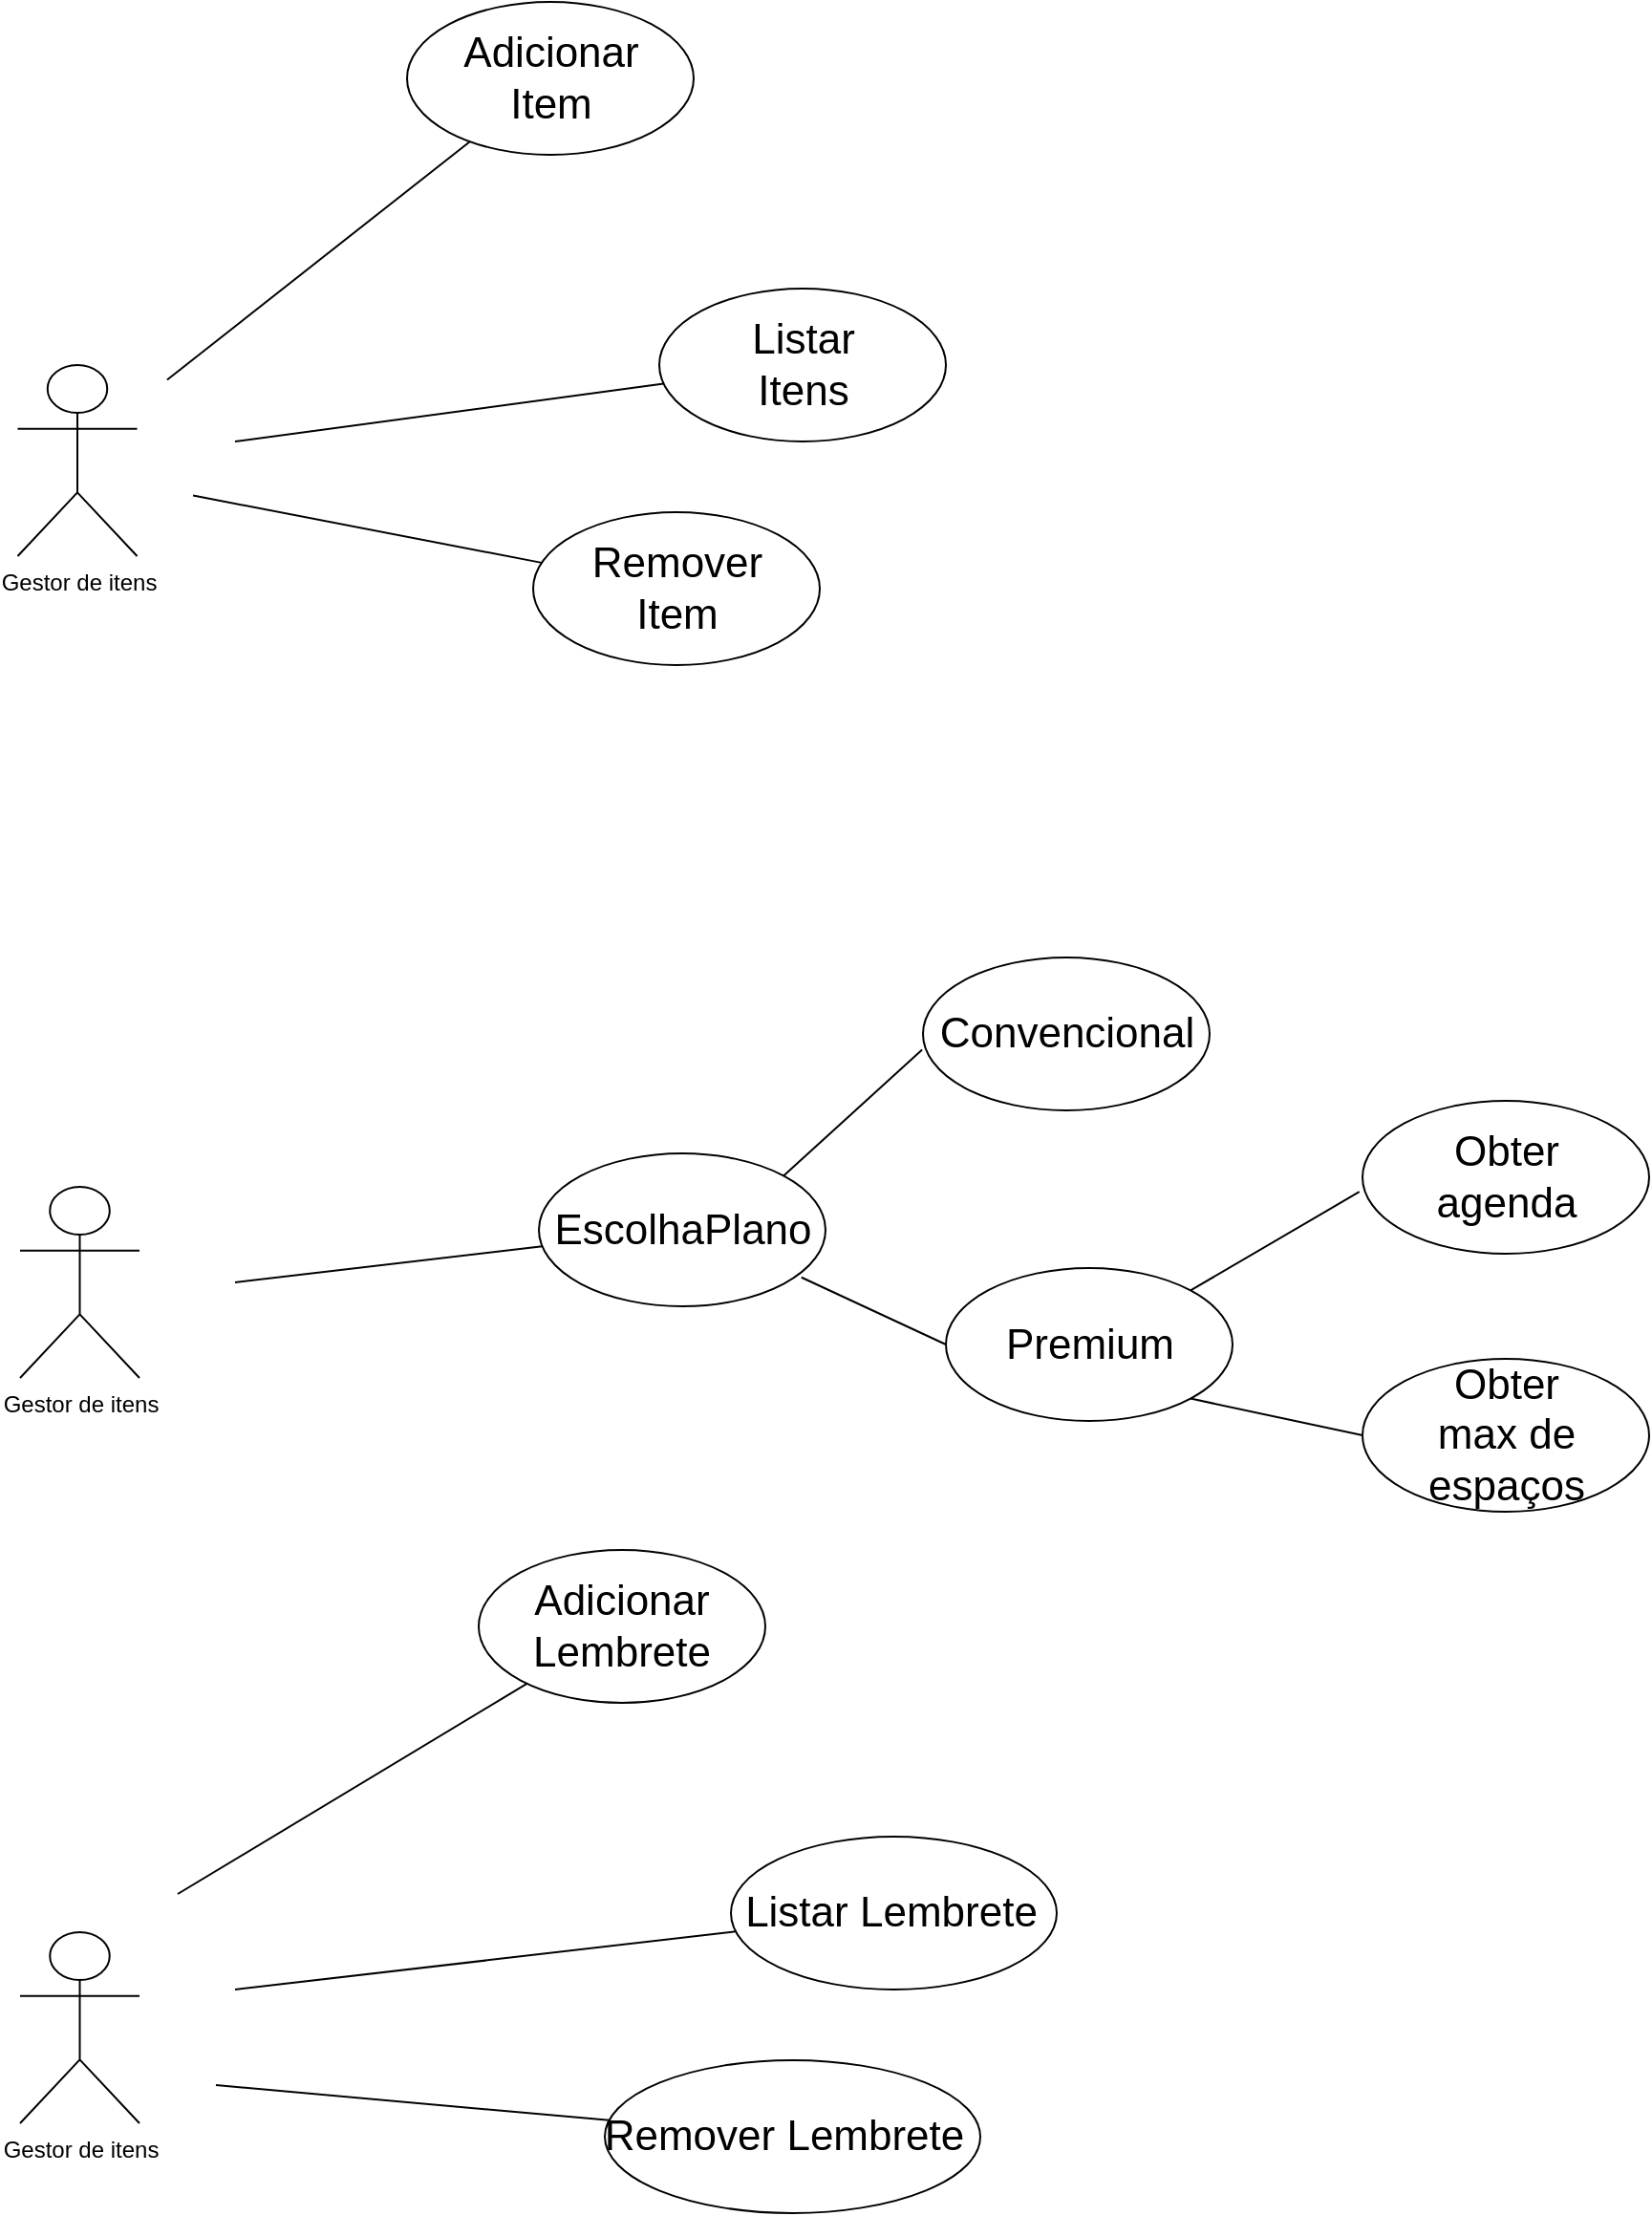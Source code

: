 <mxfile version="22.1.22" type="embed">
  <diagram id="C5RBs43oDa-KdzZeNtuy" name="Page-1">
    <mxGraphModel dx="652" dy="536" grid="1" gridSize="10" guides="1" tooltips="1" connect="1" arrows="1" fold="1" page="1" pageScale="1" pageWidth="827" pageHeight="1169" math="0" shadow="0">
      <root>
        <mxCell id="WIyWlLk6GJQsqaUBKTNV-0" />
        <mxCell id="WIyWlLk6GJQsqaUBKTNV-1" parent="WIyWlLk6GJQsqaUBKTNV-0" />
        <mxCell id="tpA9KlKDDthIMWe6Qa9L-3" value="" style="ellipse;whiteSpace=wrap;html=1;" parent="WIyWlLk6GJQsqaUBKTNV-1" vertex="1">
          <mxGeometry x="270" y="120" width="150" height="80" as="geometry" />
        </mxCell>
        <mxCell id="tpA9KlKDDthIMWe6Qa9L-2" value="&lt;font style=&quot;font-size: 22px;&quot;&gt;Adicionar Item&lt;/font&gt;" style="text;html=1;align=center;verticalAlign=middle;whiteSpace=wrap;rounded=0;arcSize=12;imageHeight=24;" parent="WIyWlLk6GJQsqaUBKTNV-1" vertex="1">
          <mxGeometry x="307.5" y="147.5" width="75" height="25" as="geometry" />
        </mxCell>
        <mxCell id="tpA9KlKDDthIMWe6Qa9L-5" value="" style="endArrow=none;html=1;rounded=0;exitX=0.763;exitY=0.097;exitDx=0;exitDy=0;exitPerimeter=0;" parent="WIyWlLk6GJQsqaUBKTNV-1" target="tpA9KlKDDthIMWe6Qa9L-3" edge="1">
          <mxGeometry width="50" height="50" relative="1" as="geometry">
            <mxPoint x="144.45" y="317.76" as="sourcePoint" />
            <mxPoint x="200" y="260" as="targetPoint" />
          </mxGeometry>
        </mxCell>
        <mxCell id="tpA9KlKDDthIMWe6Qa9L-6" value="" style="ellipse;whiteSpace=wrap;html=1;" parent="WIyWlLk6GJQsqaUBKTNV-1" vertex="1">
          <mxGeometry x="402" y="270" width="150" height="80" as="geometry" />
        </mxCell>
        <mxCell id="tpA9KlKDDthIMWe6Qa9L-7" value="&lt;font style=&quot;font-size: 22px;&quot;&gt;Listar Itens&lt;/font&gt;" style="text;html=1;align=center;verticalAlign=middle;whiteSpace=wrap;rounded=0;arcSize=12;imageHeight=24;" parent="WIyWlLk6GJQsqaUBKTNV-1" vertex="1">
          <mxGeometry x="439.5" y="297.5" width="75" height="25" as="geometry" />
        </mxCell>
        <mxCell id="tpA9KlKDDthIMWe6Qa9L-8" value="" style="endArrow=none;html=1;rounded=0;exitX=1;exitY=0.5;exitDx=0;exitDy=0;" parent="WIyWlLk6GJQsqaUBKTNV-1" target="tpA9KlKDDthIMWe6Qa9L-6" edge="1">
          <mxGeometry width="50" height="50" relative="1" as="geometry">
            <mxPoint x="180" y="350" as="sourcePoint" />
            <mxPoint x="332" y="410" as="targetPoint" />
          </mxGeometry>
        </mxCell>
        <mxCell id="tpA9KlKDDthIMWe6Qa9L-9" value="" style="ellipse;whiteSpace=wrap;html=1;" parent="WIyWlLk6GJQsqaUBKTNV-1" vertex="1">
          <mxGeometry x="336" y="387" width="150" height="80" as="geometry" />
        </mxCell>
        <mxCell id="tpA9KlKDDthIMWe6Qa9L-10" value="&lt;font style=&quot;font-size: 22px;&quot;&gt;Remover Item&lt;/font&gt;" style="text;html=1;align=center;verticalAlign=middle;whiteSpace=wrap;rounded=0;arcSize=12;imageHeight=24;" parent="WIyWlLk6GJQsqaUBKTNV-1" vertex="1">
          <mxGeometry x="373.5" y="414.5" width="75" height="25" as="geometry" />
        </mxCell>
        <mxCell id="tpA9KlKDDthIMWe6Qa9L-11" value="" style="endArrow=none;html=1;rounded=0;exitX=1;exitY=1;exitDx=0;exitDy=0;" parent="WIyWlLk6GJQsqaUBKTNV-1" target="tpA9KlKDDthIMWe6Qa9L-9" edge="1">
          <mxGeometry width="50" height="50" relative="1" as="geometry">
            <mxPoint x="158.033" y="378.284" as="sourcePoint" />
            <mxPoint x="266" y="527" as="targetPoint" />
          </mxGeometry>
        </mxCell>
        <mxCell id="tpA9KlKDDthIMWe6Qa9L-17" value="" style="ellipse;whiteSpace=wrap;html=1;" parent="WIyWlLk6GJQsqaUBKTNV-1" vertex="1">
          <mxGeometry x="339" y="722.5" width="150" height="80" as="geometry" />
        </mxCell>
        <mxCell id="tpA9KlKDDthIMWe6Qa9L-19" value="" style="endArrow=none;html=1;rounded=0;exitX=1;exitY=0.5;exitDx=0;exitDy=0;" parent="WIyWlLk6GJQsqaUBKTNV-1" target="tpA9KlKDDthIMWe6Qa9L-17" edge="1">
          <mxGeometry width="50" height="50" relative="1" as="geometry">
            <mxPoint x="180" y="790" as="sourcePoint" />
            <mxPoint x="332" y="850" as="targetPoint" />
          </mxGeometry>
        </mxCell>
        <mxCell id="tpA9KlKDDthIMWe6Qa9L-23" value="&lt;span style=&quot;font-size: 22px;&quot;&gt;EscolhaPlano&lt;/span&gt;" style="text;html=1;align=center;verticalAlign=middle;whiteSpace=wrap;rounded=0;arcSize=12;imageHeight=24;" parent="WIyWlLk6GJQsqaUBKTNV-1" vertex="1">
          <mxGeometry x="376.5" y="750" width="75" height="25" as="geometry" />
        </mxCell>
        <mxCell id="tpA9KlKDDthIMWe6Qa9L-24" value="" style="endArrow=none;html=1;rounded=0;exitX=1;exitY=0;exitDx=0;exitDy=0;entryX=-0.003;entryY=0.603;entryDx=0;entryDy=0;entryPerimeter=0;" parent="WIyWlLk6GJQsqaUBKTNV-1" source="tpA9KlKDDthIMWe6Qa9L-17" target="tpA9KlKDDthIMWe6Qa9L-25" edge="1">
          <mxGeometry width="50" height="50" relative="1" as="geometry">
            <mxPoint x="470" y="722.5" as="sourcePoint" />
            <mxPoint x="540" y="680" as="targetPoint" />
          </mxGeometry>
        </mxCell>
        <mxCell id="tpA9KlKDDthIMWe6Qa9L-25" value="" style="ellipse;whiteSpace=wrap;html=1;" parent="WIyWlLk6GJQsqaUBKTNV-1" vertex="1">
          <mxGeometry x="540" y="620" width="150" height="80" as="geometry" />
        </mxCell>
        <mxCell id="tpA9KlKDDthIMWe6Qa9L-26" value="&lt;span style=&quot;font-size: 22px;&quot;&gt;Convencional&lt;/span&gt;" style="text;html=1;align=center;verticalAlign=middle;whiteSpace=wrap;rounded=0;arcSize=12;imageHeight=24;" parent="WIyWlLk6GJQsqaUBKTNV-1" vertex="1">
          <mxGeometry x="577.5" y="647.5" width="75" height="25" as="geometry" />
        </mxCell>
        <mxCell id="tpA9KlKDDthIMWe6Qa9L-27" value="" style="ellipse;whiteSpace=wrap;html=1;" parent="WIyWlLk6GJQsqaUBKTNV-1" vertex="1">
          <mxGeometry x="552" y="782.5" width="150" height="80" as="geometry" />
        </mxCell>
        <mxCell id="tpA9KlKDDthIMWe6Qa9L-28" value="&lt;span style=&quot;font-size: 22px;&quot;&gt;Premium&lt;/span&gt;" style="text;html=1;align=center;verticalAlign=middle;whiteSpace=wrap;rounded=0;arcSize=12;imageHeight=24;" parent="WIyWlLk6GJQsqaUBKTNV-1" vertex="1">
          <mxGeometry x="589.5" y="810" width="75" height="25" as="geometry" />
        </mxCell>
        <mxCell id="tpA9KlKDDthIMWe6Qa9L-29" value="" style="endArrow=none;html=1;rounded=0;exitX=0.916;exitY=0.811;exitDx=0;exitDy=0;entryX=0;entryY=0.5;entryDx=0;entryDy=0;entryPerimeter=0;exitPerimeter=0;" parent="WIyWlLk6GJQsqaUBKTNV-1" source="tpA9KlKDDthIMWe6Qa9L-17" target="tpA9KlKDDthIMWe6Qa9L-27" edge="1">
          <mxGeometry width="50" height="50" relative="1" as="geometry">
            <mxPoint x="460" y="841" as="sourcePoint" />
            <mxPoint x="533" y="775" as="targetPoint" />
          </mxGeometry>
        </mxCell>
        <mxCell id="tpA9KlKDDthIMWe6Qa9L-31" value="" style="endArrow=none;html=1;rounded=0;exitX=1;exitY=0;exitDx=0;exitDy=0;entryX=-0.011;entryY=0.595;entryDx=0;entryDy=0;entryPerimeter=0;" parent="WIyWlLk6GJQsqaUBKTNV-1" source="tpA9KlKDDthIMWe6Qa9L-27" target="tpA9KlKDDthIMWe6Qa9L-33" edge="1">
          <mxGeometry width="50" height="50" relative="1" as="geometry">
            <mxPoint x="702" y="802.5" as="sourcePoint" />
            <mxPoint x="752" y="752.5" as="targetPoint" />
          </mxGeometry>
        </mxCell>
        <mxCell id="tpA9KlKDDthIMWe6Qa9L-33" value="" style="ellipse;whiteSpace=wrap;html=1;" parent="WIyWlLk6GJQsqaUBKTNV-1" vertex="1">
          <mxGeometry x="770" y="695" width="150" height="80" as="geometry" />
        </mxCell>
        <mxCell id="tpA9KlKDDthIMWe6Qa9L-34" value="&lt;span style=&quot;font-size: 22px;&quot;&gt;Obter agenda&lt;/span&gt;" style="text;html=1;align=center;verticalAlign=middle;whiteSpace=wrap;rounded=0;arcSize=12;imageHeight=24;" parent="WIyWlLk6GJQsqaUBKTNV-1" vertex="1">
          <mxGeometry x="807.5" y="722.5" width="75" height="25" as="geometry" />
        </mxCell>
        <mxCell id="tpA9KlKDDthIMWe6Qa9L-36" value="" style="ellipse;whiteSpace=wrap;html=1;" parent="WIyWlLk6GJQsqaUBKTNV-1" vertex="1">
          <mxGeometry x="770" y="830" width="150" height="80" as="geometry" />
        </mxCell>
        <mxCell id="tpA9KlKDDthIMWe6Qa9L-37" value="&lt;span style=&quot;font-size: 22px;&quot;&gt;Obter max de espaços&lt;/span&gt;" style="text;html=1;align=center;verticalAlign=middle;whiteSpace=wrap;rounded=0;arcSize=12;imageHeight=24;" parent="WIyWlLk6GJQsqaUBKTNV-1" vertex="1">
          <mxGeometry x="807.5" y="857.5" width="75" height="25" as="geometry" />
        </mxCell>
        <mxCell id="tpA9KlKDDthIMWe6Qa9L-38" value="" style="endArrow=none;html=1;rounded=0;entryX=0;entryY=0.5;entryDx=0;entryDy=0;exitX=1;exitY=1;exitDx=0;exitDy=0;" parent="WIyWlLk6GJQsqaUBKTNV-1" source="tpA9KlKDDthIMWe6Qa9L-27" target="tpA9KlKDDthIMWe6Qa9L-36" edge="1">
          <mxGeometry width="50" height="50" relative="1" as="geometry">
            <mxPoint x="680" y="840" as="sourcePoint" />
            <mxPoint x="752.5" y="882.5" as="targetPoint" />
          </mxGeometry>
        </mxCell>
        <mxCell id="tpA9KlKDDthIMWe6Qa9L-44" value="" style="ellipse;whiteSpace=wrap;html=1;" parent="WIyWlLk6GJQsqaUBKTNV-1" vertex="1">
          <mxGeometry x="307.5" y="930" width="150" height="80" as="geometry" />
        </mxCell>
        <mxCell id="tpA9KlKDDthIMWe6Qa9L-47" value="&lt;font style=&quot;font-size: 22px;&quot;&gt;Adicionar Lembrete&lt;/font&gt;" style="text;html=1;align=center;verticalAlign=middle;whiteSpace=wrap;rounded=0;arcSize=12;imageHeight=24;" parent="WIyWlLk6GJQsqaUBKTNV-1" vertex="1">
          <mxGeometry x="345" y="957.5" width="75" height="25" as="geometry" />
        </mxCell>
        <mxCell id="tpA9KlKDDthIMWe6Qa9L-48" value="" style="endArrow=none;html=1;rounded=0;" parent="WIyWlLk6GJQsqaUBKTNV-1" target="tpA9KlKDDthIMWe6Qa9L-44" edge="1">
          <mxGeometry width="50" height="50" relative="1" as="geometry">
            <mxPoint x="150" y="1110" as="sourcePoint" />
            <mxPoint x="237.5" y="1070" as="targetPoint" />
          </mxGeometry>
        </mxCell>
        <mxCell id="tpA9KlKDDthIMWe6Qa9L-49" value="" style="ellipse;whiteSpace=wrap;html=1;" parent="WIyWlLk6GJQsqaUBKTNV-1" vertex="1">
          <mxGeometry x="439.5" y="1080" width="170.5" height="80" as="geometry" />
        </mxCell>
        <mxCell id="tpA9KlKDDthIMWe6Qa9L-50" value="&lt;font style=&quot;font-size: 22px;&quot;&gt;Listar&amp;nbsp;&lt;/font&gt;&lt;span style=&quot;font-size: 22px;&quot;&gt;Lembrete&lt;/span&gt;" style="text;html=1;align=center;verticalAlign=middle;whiteSpace=wrap;rounded=0;arcSize=12;imageHeight=24;" parent="WIyWlLk6GJQsqaUBKTNV-1" vertex="1">
          <mxGeometry x="486" y="1107.5" width="75" height="25" as="geometry" />
        </mxCell>
        <mxCell id="tpA9KlKDDthIMWe6Qa9L-51" value="" style="endArrow=none;html=1;rounded=0;" parent="WIyWlLk6GJQsqaUBKTNV-1" target="tpA9KlKDDthIMWe6Qa9L-49" edge="1">
          <mxGeometry width="50" height="50" relative="1" as="geometry">
            <mxPoint x="180" y="1160" as="sourcePoint" />
            <mxPoint x="369.5" y="1220" as="targetPoint" />
          </mxGeometry>
        </mxCell>
        <mxCell id="tpA9KlKDDthIMWe6Qa9L-52" value="" style="ellipse;whiteSpace=wrap;html=1;" parent="WIyWlLk6GJQsqaUBKTNV-1" vertex="1">
          <mxGeometry x="373.5" y="1197" width="196.5" height="80" as="geometry" />
        </mxCell>
        <mxCell id="tpA9KlKDDthIMWe6Qa9L-53" value="&lt;font style=&quot;font-size: 22px;&quot;&gt;Remover&amp;nbsp;&lt;/font&gt;&lt;span style=&quot;font-size: 22px;&quot;&gt;Lembrete&lt;/span&gt;" style="text;html=1;align=center;verticalAlign=middle;whiteSpace=wrap;rounded=0;arcSize=12;imageHeight=24;" parent="WIyWlLk6GJQsqaUBKTNV-1" vertex="1">
          <mxGeometry x="430" y="1224.5" width="75" height="25" as="geometry" />
        </mxCell>
        <mxCell id="tpA9KlKDDthIMWe6Qa9L-54" value="" style="endArrow=none;html=1;rounded=0;" parent="WIyWlLk6GJQsqaUBKTNV-1" target="tpA9KlKDDthIMWe6Qa9L-52" edge="1">
          <mxGeometry width="50" height="50" relative="1" as="geometry">
            <mxPoint x="170" y="1210" as="sourcePoint" />
            <mxPoint x="303.5" y="1337" as="targetPoint" />
          </mxGeometry>
        </mxCell>
        <mxCell id="0" value="Gestor de itens" style="shape=umlActor;verticalLabelPosition=bottom;verticalAlign=top;html=1;outlineConnect=0;" parent="WIyWlLk6GJQsqaUBKTNV-1" vertex="1">
          <mxGeometry x="66.25" y="310" width="62.5" height="100" as="geometry" />
        </mxCell>
        <mxCell id="1" value="Gestor de itens" style="shape=umlActor;verticalLabelPosition=bottom;verticalAlign=top;html=1;outlineConnect=0;" parent="WIyWlLk6GJQsqaUBKTNV-1" vertex="1">
          <mxGeometry x="67.5" y="740" width="62.5" height="100" as="geometry" />
        </mxCell>
        <mxCell id="2" value="Gestor de itens" style="shape=umlActor;verticalLabelPosition=bottom;verticalAlign=top;html=1;outlineConnect=0;" parent="WIyWlLk6GJQsqaUBKTNV-1" vertex="1">
          <mxGeometry x="67.5" y="1130" width="62.5" height="100" as="geometry" />
        </mxCell>
      </root>
    </mxGraphModel>
  </diagram>
</mxfile>
